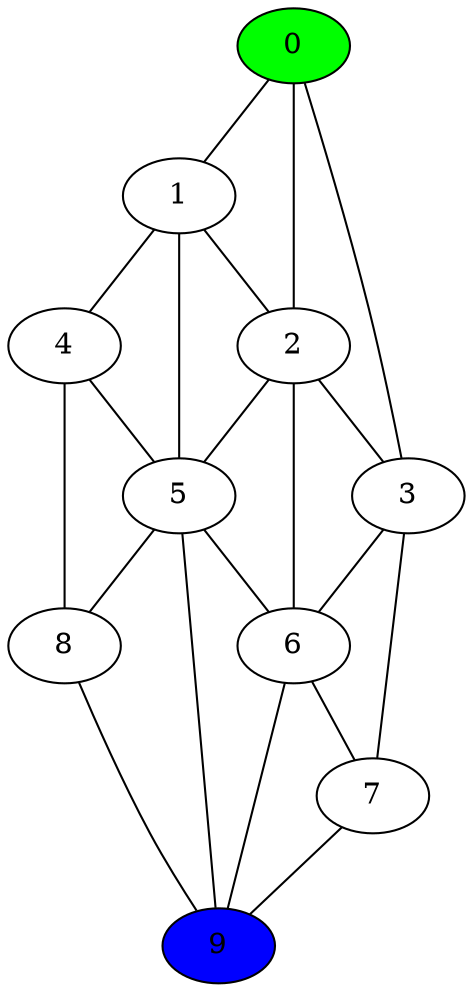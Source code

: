 graph G {
0 -- 1
0 -- 2
0 -- 3
1 -- 2
1 -- 4
1 -- 5
2 -- 3
2 -- 5
2 -- 6
3 -- 6
3 -- 7
4 -- 5
4 -- 8
5 -- 6
5 -- 8
5 -- 9
6 -- 7
6 -- 9
7 -- 9
8 -- 9
0 [fillcolor=green, style=filled]
9 [fillcolor=blue, style=filled]
}